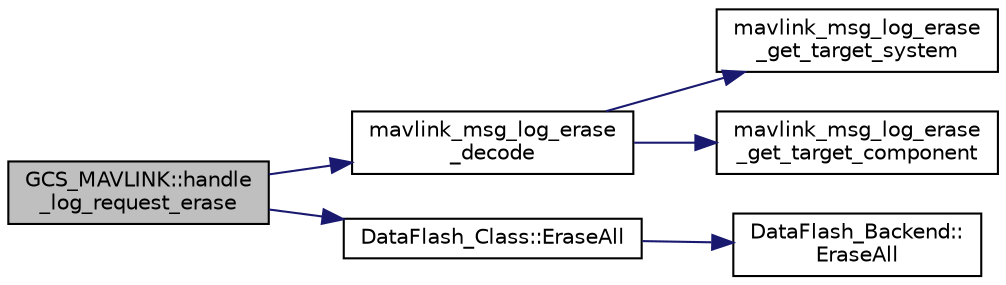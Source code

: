 digraph "GCS_MAVLINK::handle_log_request_erase"
{
 // INTERACTIVE_SVG=YES
  edge [fontname="Helvetica",fontsize="10",labelfontname="Helvetica",labelfontsize="10"];
  node [fontname="Helvetica",fontsize="10",shape=record];
  rankdir="LR";
  Node1 [label="GCS_MAVLINK::handle\l_log_request_erase",height=0.2,width=0.4,color="black", fillcolor="grey75", style="filled", fontcolor="black"];
  Node1 -> Node2 [color="midnightblue",fontsize="10",style="solid",fontname="Helvetica"];
  Node2 [label="mavlink_msg_log_erase\l_decode",height=0.2,width=0.4,color="black", fillcolor="white", style="filled",URL="$mavlink__msg__log__erase_8h.html#a1c511819bca66a24e5b66df15d265649",tooltip="Decode a log_erase message into a struct. "];
  Node2 -> Node3 [color="midnightblue",fontsize="10",style="solid",fontname="Helvetica"];
  Node3 [label="mavlink_msg_log_erase\l_get_target_system",height=0.2,width=0.4,color="black", fillcolor="white", style="filled",URL="$mavlink__msg__log__erase_8h.html#a9ceb78d6683be034e40df6778bf5548f",tooltip="Send a log_erase message. "];
  Node2 -> Node4 [color="midnightblue",fontsize="10",style="solid",fontname="Helvetica"];
  Node4 [label="mavlink_msg_log_erase\l_get_target_component",height=0.2,width=0.4,color="black", fillcolor="white", style="filled",URL="$mavlink__msg__log__erase_8h.html#ad4e2e408568343966f459f19191e488a",tooltip="Get field target_component from log_erase message. "];
  Node1 -> Node5 [color="midnightblue",fontsize="10",style="solid",fontname="Helvetica"];
  Node5 [label="DataFlash_Class::EraseAll",height=0.2,width=0.4,color="black", fillcolor="white", style="filled",URL="$classDataFlash__Class.html#a53a4a975a3813e9f58ddaaa3b5865a4a"];
  Node5 -> Node6 [color="midnightblue",fontsize="10",style="solid",fontname="Helvetica"];
  Node6 [label="DataFlash_Backend::\lEraseAll",height=0.2,width=0.4,color="black", fillcolor="white", style="filled",URL="$classDataFlash__Backend.html#ae7b3d6f803961f894339ea97e7377d02"];
}
